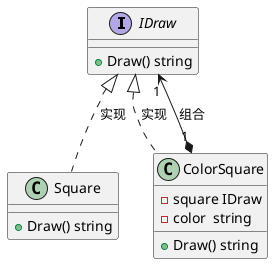 @startuml proxy
interface       IDraw

IDraw <|.. Square : 实现
IDraw <|.. ColorSquare : 实现
IDraw "1" <--* "1" ColorSquare : 组合

interface IDraw{
    +Draw() string
}

class Square{
    +Draw() string
}

class ColorSquare {
    -square IDraw
    -color  string
    +Draw() string
}
@enduml
